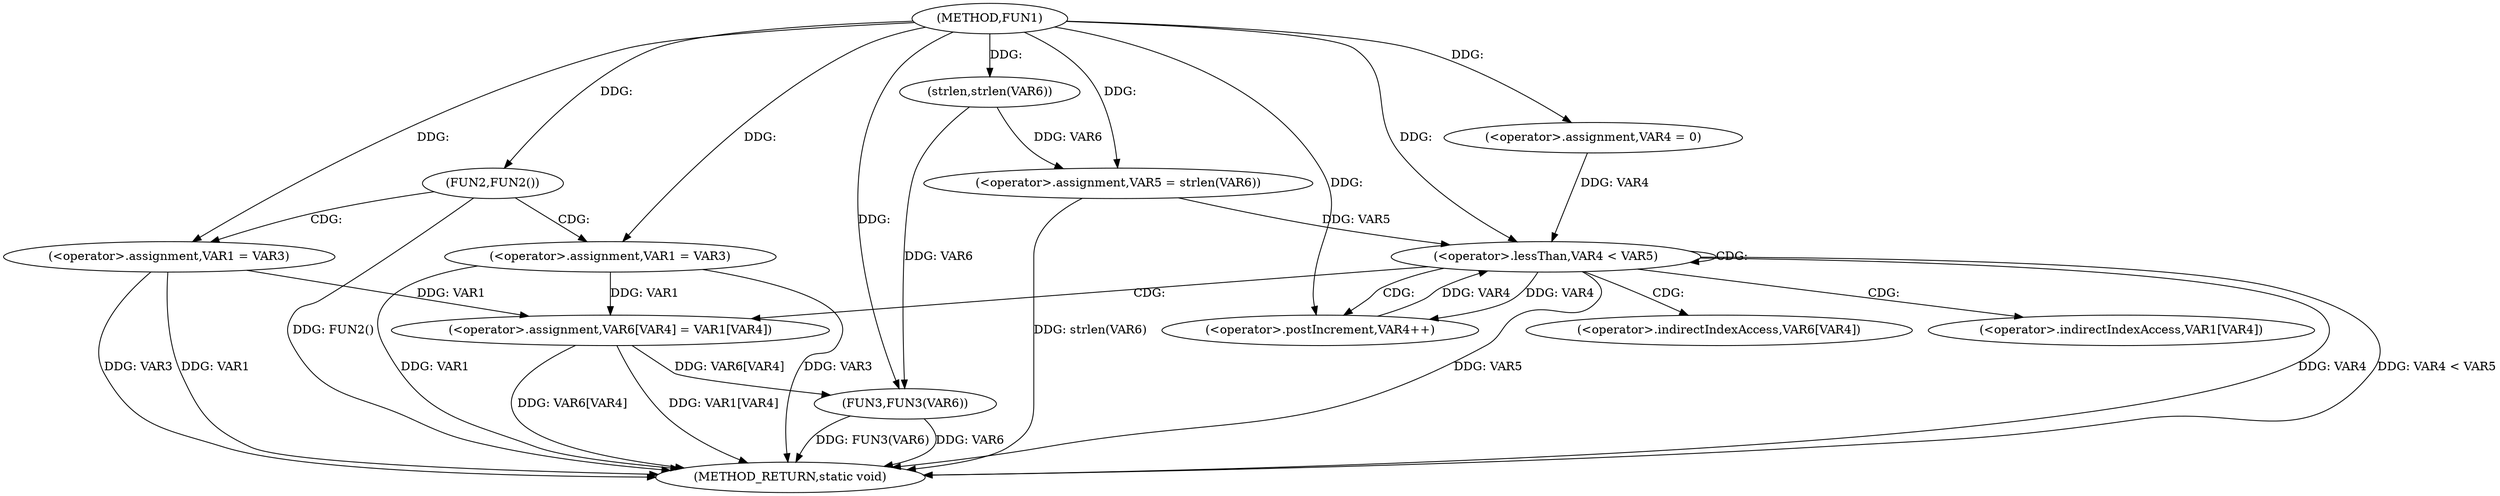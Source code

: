 digraph FUN1 {  
"1000100" [label = "(METHOD,FUN1)" ]
"1000143" [label = "(METHOD_RETURN,static void)" ]
"1000106" [label = "(FUN2,FUN2())" ]
"1000108" [label = "(<operator>.assignment,VAR1 = VAR3)" ]
"1000113" [label = "(<operator>.assignment,VAR1 = VAR3)" ]
"1000120" [label = "(<operator>.assignment,VAR5 = strlen(VAR6))" ]
"1000122" [label = "(strlen,strlen(VAR6))" ]
"1000125" [label = "(<operator>.assignment,VAR4 = 0)" ]
"1000128" [label = "(<operator>.lessThan,VAR4 < VAR5)" ]
"1000131" [label = "(<operator>.postIncrement,VAR4++)" ]
"1000134" [label = "(<operator>.assignment,VAR6[VAR4] = VAR1[VAR4])" ]
"1000141" [label = "(FUN3,FUN3(VAR6))" ]
"1000135" [label = "(<operator>.indirectIndexAccess,VAR6[VAR4])" ]
"1000138" [label = "(<operator>.indirectIndexAccess,VAR1[VAR4])" ]
  "1000128" -> "1000143"  [ label = "DDG: VAR5"] 
  "1000141" -> "1000143"  [ label = "DDG: VAR6"] 
  "1000113" -> "1000143"  [ label = "DDG: VAR1"] 
  "1000141" -> "1000143"  [ label = "DDG: FUN3(VAR6)"] 
  "1000113" -> "1000143"  [ label = "DDG: VAR3"] 
  "1000120" -> "1000143"  [ label = "DDG: strlen(VAR6)"] 
  "1000128" -> "1000143"  [ label = "DDG: VAR4"] 
  "1000134" -> "1000143"  [ label = "DDG: VAR6[VAR4]"] 
  "1000108" -> "1000143"  [ label = "DDG: VAR3"] 
  "1000128" -> "1000143"  [ label = "DDG: VAR4 < VAR5"] 
  "1000134" -> "1000143"  [ label = "DDG: VAR1[VAR4]"] 
  "1000106" -> "1000143"  [ label = "DDG: FUN2()"] 
  "1000108" -> "1000143"  [ label = "DDG: VAR1"] 
  "1000100" -> "1000106"  [ label = "DDG: "] 
  "1000100" -> "1000108"  [ label = "DDG: "] 
  "1000100" -> "1000113"  [ label = "DDG: "] 
  "1000122" -> "1000120"  [ label = "DDG: VAR6"] 
  "1000100" -> "1000120"  [ label = "DDG: "] 
  "1000100" -> "1000122"  [ label = "DDG: "] 
  "1000100" -> "1000125"  [ label = "DDG: "] 
  "1000125" -> "1000128"  [ label = "DDG: VAR4"] 
  "1000131" -> "1000128"  [ label = "DDG: VAR4"] 
  "1000100" -> "1000128"  [ label = "DDG: "] 
  "1000120" -> "1000128"  [ label = "DDG: VAR5"] 
  "1000128" -> "1000131"  [ label = "DDG: VAR4"] 
  "1000100" -> "1000131"  [ label = "DDG: "] 
  "1000113" -> "1000134"  [ label = "DDG: VAR1"] 
  "1000108" -> "1000134"  [ label = "DDG: VAR1"] 
  "1000122" -> "1000141"  [ label = "DDG: VAR6"] 
  "1000134" -> "1000141"  [ label = "DDG: VAR6[VAR4]"] 
  "1000100" -> "1000141"  [ label = "DDG: "] 
  "1000106" -> "1000108"  [ label = "CDG: "] 
  "1000106" -> "1000113"  [ label = "CDG: "] 
  "1000128" -> "1000128"  [ label = "CDG: "] 
  "1000128" -> "1000131"  [ label = "CDG: "] 
  "1000128" -> "1000135"  [ label = "CDG: "] 
  "1000128" -> "1000138"  [ label = "CDG: "] 
  "1000128" -> "1000134"  [ label = "CDG: "] 
}
